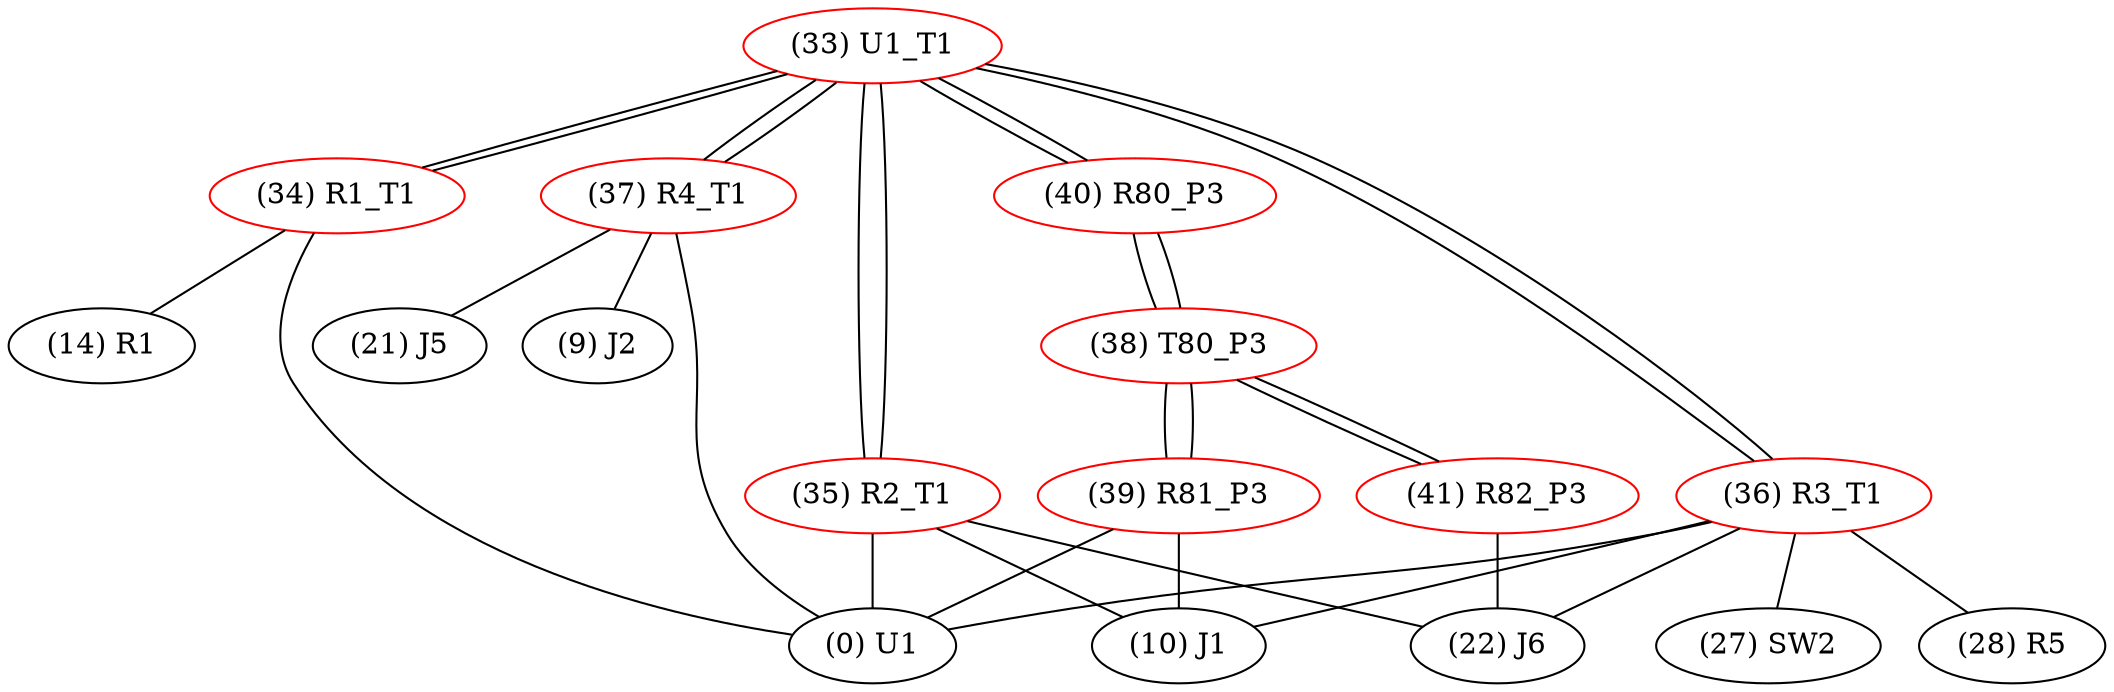 graph {
	33 [label="(33) U1_T1" color=red]
	34 [label="(34) R1_T1"]
	35 [label="(35) R2_T1"]
	36 [label="(36) R3_T1"]
	37 [label="(37) R4_T1"]
	40 [label="(40) R80_P3"]
	34 [label="(34) R1_T1" color=red]
	0 [label="(0) U1"]
	14 [label="(14) R1"]
	33 [label="(33) U1_T1"]
	35 [label="(35) R2_T1" color=red]
	0 [label="(0) U1"]
	22 [label="(22) J6"]
	10 [label="(10) J1"]
	33 [label="(33) U1_T1"]
	36 [label="(36) R3_T1" color=red]
	10 [label="(10) J1"]
	28 [label="(28) R5"]
	0 [label="(0) U1"]
	22 [label="(22) J6"]
	27 [label="(27) SW2"]
	33 [label="(33) U1_T1"]
	37 [label="(37) R4_T1" color=red]
	21 [label="(21) J5"]
	0 [label="(0) U1"]
	9 [label="(9) J2"]
	33 [label="(33) U1_T1"]
	38 [label="(38) T80_P3" color=red]
	39 [label="(39) R81_P3"]
	41 [label="(41) R82_P3"]
	40 [label="(40) R80_P3"]
	39 [label="(39) R81_P3" color=red]
	0 [label="(0) U1"]
	10 [label="(10) J1"]
	38 [label="(38) T80_P3"]
	40 [label="(40) R80_P3" color=red]
	33 [label="(33) U1_T1"]
	38 [label="(38) T80_P3"]
	41 [label="(41) R82_P3" color=red]
	22 [label="(22) J6"]
	38 [label="(38) T80_P3"]
	33 -- 34
	33 -- 35
	33 -- 36
	33 -- 37
	33 -- 40
	34 -- 0
	34 -- 14
	34 -- 33
	35 -- 0
	35 -- 22
	35 -- 10
	35 -- 33
	36 -- 10
	36 -- 28
	36 -- 0
	36 -- 22
	36 -- 27
	36 -- 33
	37 -- 21
	37 -- 0
	37 -- 9
	37 -- 33
	38 -- 39
	38 -- 41
	38 -- 40
	39 -- 0
	39 -- 10
	39 -- 38
	40 -- 33
	40 -- 38
	41 -- 22
	41 -- 38
}